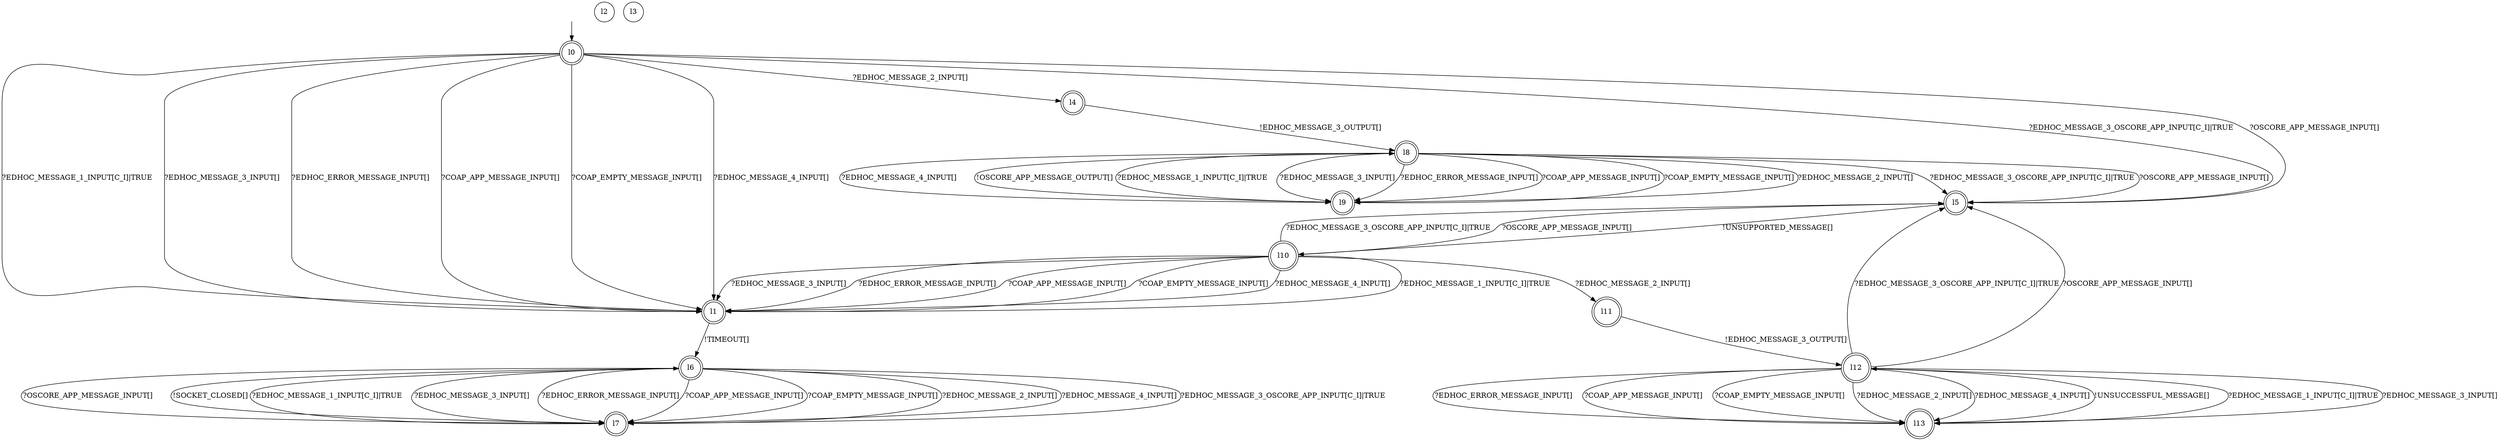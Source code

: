 digraph RA {
"" [shape=none,label=<>]
"l0" [shape=doublecircle]
"l1" [shape=doublecircle]
"l2" [shape=circle]
"l3" [shape=circle]
"l4" [shape=doublecircle]
"l5" [shape=doublecircle]
"l6" [shape=doublecircle]
"l7" [shape=doublecircle]
"l8" [shape=doublecircle]
"l9" [shape=doublecircle]
"l10" [shape=doublecircle]
"l11" [shape=doublecircle]
"l12" [shape=doublecircle]
"l13" [shape=doublecircle]
"" -> "l0"
"l0" -> "l1" [label=<?EDHOC_MESSAGE_1_INPUT[C_I]|TRUE>]
"l0" -> "l1" [label=<?EDHOC_MESSAGE_3_INPUT[]>]
"l0" -> "l1" [label=<?EDHOC_ERROR_MESSAGE_INPUT[]>]
"l0" -> "l1" [label=<?COAP_APP_MESSAGE_INPUT[]>]
"l0" -> "l1" [label=<?COAP_EMPTY_MESSAGE_INPUT[]>]
"l0" -> "l1" [label=<?EDHOC_MESSAGE_4_INPUT[]>]
"l0" -> "l4" [label=<?EDHOC_MESSAGE_2_INPUT[]>]
"l0" -> "l5" [label=<?EDHOC_MESSAGE_3_OSCORE_APP_INPUT[C_I]|TRUE>]
"l0" -> "l5" [label=<?OSCORE_APP_MESSAGE_INPUT[]>]
"l1" -> "l6" [label=<!TIMEOUT[]>]
"l4" -> "l8" [label=<!EDHOC_MESSAGE_3_OUTPUT[]>]
"l5" -> "l10" [label=<!UNSUPPORTED_MESSAGE[]>]
"l6" -> "l7" [label=<?EDHOC_MESSAGE_1_INPUT[C_I]|TRUE>]
"l6" -> "l7" [label=<?EDHOC_MESSAGE_3_INPUT[]>]
"l6" -> "l7" [label=<?EDHOC_ERROR_MESSAGE_INPUT[]>]
"l6" -> "l7" [label=<?COAP_APP_MESSAGE_INPUT[]>]
"l6" -> "l7" [label=<?COAP_EMPTY_MESSAGE_INPUT[]>]
"l6" -> "l7" [label=<?EDHOC_MESSAGE_2_INPUT[]>]
"l6" -> "l7" [label=<?EDHOC_MESSAGE_4_INPUT[]>]
"l6" -> "l7" [label=<?EDHOC_MESSAGE_3_OSCORE_APP_INPUT[C_I]|TRUE>]
"l6" -> "l7" [label=<?OSCORE_APP_MESSAGE_INPUT[]>]
"l7" -> "l6" [label=<!SOCKET_CLOSED[]>]
"l8" -> "l5" [label=<?EDHOC_MESSAGE_3_OSCORE_APP_INPUT[C_I]|TRUE>]
"l8" -> "l5" [label=<?OSCORE_APP_MESSAGE_INPUT[]>]
"l8" -> "l9" [label=<?EDHOC_MESSAGE_1_INPUT[C_I]|TRUE>]
"l8" -> "l9" [label=<?EDHOC_MESSAGE_3_INPUT[]>]
"l8" -> "l9" [label=<?EDHOC_ERROR_MESSAGE_INPUT[]>]
"l8" -> "l9" [label=<?COAP_APP_MESSAGE_INPUT[]>]
"l8" -> "l9" [label=<?COAP_EMPTY_MESSAGE_INPUT[]>]
"l8" -> "l9" [label=<?EDHOC_MESSAGE_2_INPUT[]>]
"l8" -> "l9" [label=<?EDHOC_MESSAGE_4_INPUT[]>]
"l9" -> "l8" [label=<!OSCORE_APP_MESSAGE_OUTPUT[]>]
"l10" -> "l1" [label=<?EDHOC_MESSAGE_1_INPUT[C_I]|TRUE>]
"l10" -> "l1" [label=<?EDHOC_MESSAGE_3_INPUT[]>]
"l10" -> "l1" [label=<?EDHOC_ERROR_MESSAGE_INPUT[]>]
"l10" -> "l1" [label=<?COAP_APP_MESSAGE_INPUT[]>]
"l10" -> "l1" [label=<?COAP_EMPTY_MESSAGE_INPUT[]>]
"l10" -> "l1" [label=<?EDHOC_MESSAGE_4_INPUT[]>]
"l10" -> "l5" [label=<?EDHOC_MESSAGE_3_OSCORE_APP_INPUT[C_I]|TRUE>]
"l10" -> "l5" [label=<?OSCORE_APP_MESSAGE_INPUT[]>]
"l10" -> "l11" [label=<?EDHOC_MESSAGE_2_INPUT[]>]
"l11" -> "l12" [label=<!EDHOC_MESSAGE_3_OUTPUT[]>]
"l12" -> "l5" [label=<?EDHOC_MESSAGE_3_OSCORE_APP_INPUT[C_I]|TRUE>]
"l12" -> "l5" [label=<?OSCORE_APP_MESSAGE_INPUT[]>]
"l12" -> "l13" [label=<?EDHOC_MESSAGE_1_INPUT[C_I]|TRUE>]
"l12" -> "l13" [label=<?EDHOC_MESSAGE_3_INPUT[]>]
"l12" -> "l13" [label=<?EDHOC_ERROR_MESSAGE_INPUT[]>]
"l12" -> "l13" [label=<?COAP_APP_MESSAGE_INPUT[]>]
"l12" -> "l13" [label=<?COAP_EMPTY_MESSAGE_INPUT[]>]
"l12" -> "l13" [label=<?EDHOC_MESSAGE_2_INPUT[]>]
"l12" -> "l13" [label=<?EDHOC_MESSAGE_4_INPUT[]>]
"l13" -> "l12" [label=<!UNSUCCESSFUL_MESSAGE[]>]
}

